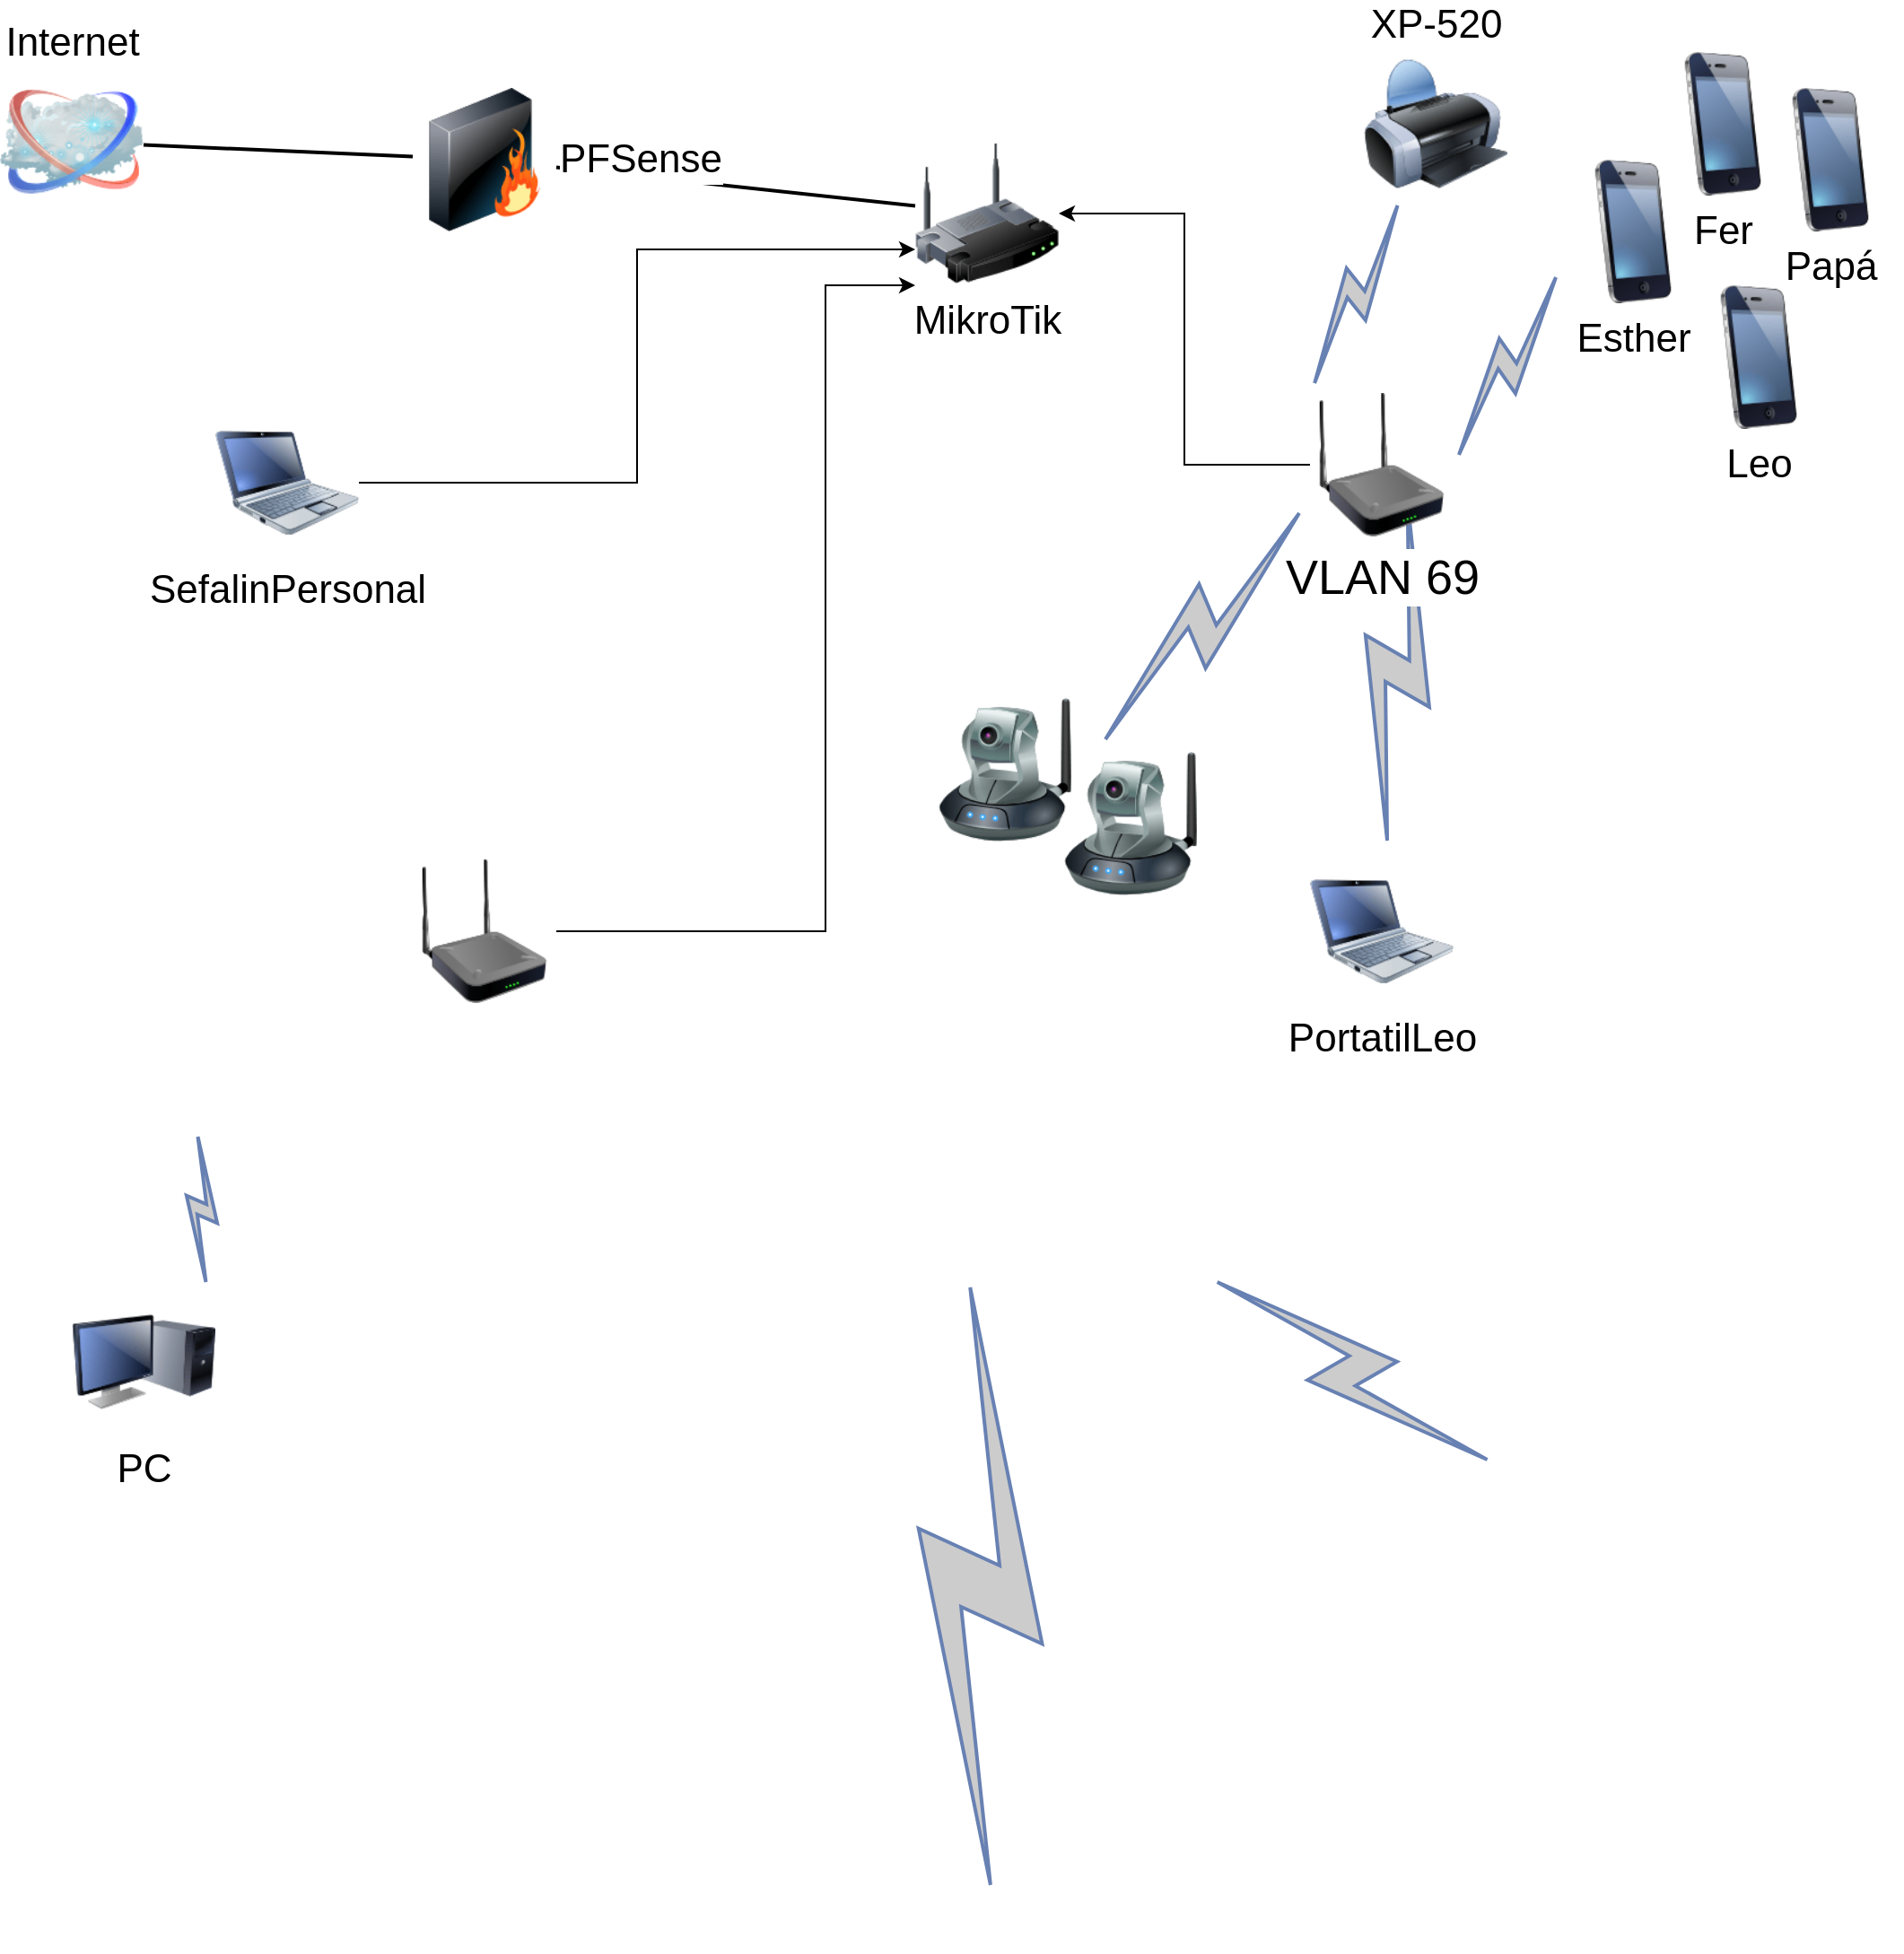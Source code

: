 <mxfile version="13.6.2" type="github">
  <diagram name="Page-1" id="55a83fd1-7818-8e21-69c5-c3457e3827bb">
    <mxGraphModel dx="1727" dy="912" grid="1" gridSize="10" guides="1" tooltips="1" connect="1" arrows="1" fold="1" page="1" pageScale="1" pageWidth="1100" pageHeight="850" background="#ffffff" math="0" shadow="0">
      <root>
        <mxCell id="0" />
        <mxCell id="1" parent="0" />
        <mxCell id="69ecfefc5c41e42c-18" style="edgeStyle=none;rounded=0;html=1;labelBackgroundColor=none;endArrow=none;strokeWidth=2;fontFamily=Verdana;fontSize=22" parent="1" source="69ecfefc5c41e42c-1" target="69ecfefc5c41e42c-3" edge="1">
          <mxGeometry relative="1" as="geometry" />
        </mxCell>
        <mxCell id="69ecfefc5c41e42c-1" value="MikroTik" style="image;html=1;labelBackgroundColor=#ffffff;image=img/lib/clip_art/networking/Wireless_Router_128x128.png;rounded=1;shadow=0;comic=0;strokeWidth=2;fontSize=22" parent="1" vertex="1">
          <mxGeometry x="540" y="80" width="80" height="80" as="geometry" />
        </mxCell>
        <mxCell id="69ecfefc5c41e42c-2" value="Internet" style="image;html=1;labelBackgroundColor=#ffffff;image=img/lib/clip_art/networking/Cloud_128x128.png;rounded=1;shadow=0;comic=0;strokeWidth=2;fontSize=22;labelPosition=center;verticalLabelPosition=top;align=center;verticalAlign=bottom;" parent="1" vertex="1">
          <mxGeometry x="30" y="40" width="80" height="80" as="geometry" />
        </mxCell>
        <mxCell id="69ecfefc5c41e42c-19" style="edgeStyle=none;rounded=0;html=1;labelBackgroundColor=none;endArrow=none;strokeWidth=2;fontFamily=Verdana;fontSize=22" parent="1" source="69ecfefc5c41e42c-3" target="69ecfefc5c41e42c-2" edge="1">
          <mxGeometry relative="1" as="geometry" />
        </mxCell>
        <mxCell id="69ecfefc5c41e42c-3" value="PFSense" style="image;html=1;labelBackgroundColor=#ffffff;image=img/lib/clip_art/networking/Firewall_128x128.png;rounded=1;shadow=0;comic=0;strokeWidth=2;fontSize=22;labelPosition=right;verticalLabelPosition=middle;align=left;verticalAlign=middle;" parent="1" vertex="1">
          <mxGeometry x="260" y="50" width="80" height="80" as="geometry" />
        </mxCell>
        <mxCell id="69ecfefc5c41e42c-5" value="PC" style="image;html=1;labelBackgroundColor=#ffffff;image=img/lib/clip_art/computers/Monitor_Tower_128x128.png;rounded=1;shadow=0;comic=0;strokeWidth=2;fontSize=22" parent="1" vertex="1">
          <mxGeometry x="70" y="720" width="80" height="80" as="geometry" />
        </mxCell>
        <mxCell id="69ecfefc5c41e42c-6" value="XP-520" style="image;html=1;labelBackgroundColor=#ffffff;image=img/lib/clip_art/computers/Printer_128x128.png;rounded=1;shadow=0;comic=0;strokeWidth=2;fontSize=22;labelPosition=center;verticalLabelPosition=top;align=center;verticalAlign=bottom;" parent="1" vertex="1">
          <mxGeometry x="790" y="30" width="80" height="80" as="geometry" />
        </mxCell>
        <mxCell id="69ecfefc5c41e42c-8" value="Esther" style="image;html=1;labelBackgroundColor=#ffffff;image=img/lib/clip_art/telecommunication/iPhone_128x128.png;rounded=1;shadow=0;comic=0;strokeWidth=2;fontSize=22" parent="1" vertex="1">
          <mxGeometry x="900" y="90" width="80" height="80" as="geometry" />
        </mxCell>
        <mxCell id="7vL1APbAjDpzLiSUNagL-12" style="edgeStyle=orthogonalEdgeStyle;rounded=0;orthogonalLoop=1;jettySize=auto;html=1;entryX=0;entryY=0.75;entryDx=0;entryDy=0;" edge="1" parent="1" source="69ecfefc5c41e42c-9" target="69ecfefc5c41e42c-1">
          <mxGeometry relative="1" as="geometry" />
        </mxCell>
        <mxCell id="69ecfefc5c41e42c-9" value="SefalinPersonal" style="image;html=1;labelBackgroundColor=#ffffff;image=img/lib/clip_art/computers/Netbook_128x128.png;rounded=1;shadow=0;comic=0;strokeColor=#000000;strokeWidth=2;fillColor=#FFFFFF;fontSize=22;fontColor=#000000;" parent="1" vertex="1">
          <mxGeometry x="150" y="230" width="80" height="80" as="geometry" />
        </mxCell>
        <mxCell id="69ecfefc5c41e42c-10" value="PortatilLeo" style="image;html=1;labelBackgroundColor=#ffffff;image=img/lib/clip_art/computers/Netbook_128x128.png;rounded=1;shadow=0;comic=0;strokeWidth=2;fontSize=22" parent="1" vertex="1">
          <mxGeometry x="760" y="480" width="80" height="80" as="geometry" />
        </mxCell>
        <mxCell id="69ecfefc5c41e42c-11" value="" style="html=1;fillColor=#CCCCCC;strokeColor=#6881B3;gradientColor=none;gradientDirection=north;strokeWidth=2;shape=mxgraph.networks.comm_link_edge;html=1;labelBackgroundColor=none;endArrow=none;fontFamily=Verdana;fontSize=22;fontColor=#000000;entryX=0;entryY=0;entryDx=0;entryDy=0;" parent="1" source="69ecfefc5c41e42c-6" target="7vL1APbAjDpzLiSUNagL-4" edge="1">
          <mxGeometry width="100" height="100" relative="1" as="geometry">
            <mxPoint x="300" y="390" as="sourcePoint" />
            <mxPoint x="400" y="290" as="targetPoint" />
          </mxGeometry>
        </mxCell>
        <mxCell id="69ecfefc5c41e42c-12" value="" style="html=1;fillColor=#CCCCCC;strokeColor=#6881B3;gradientColor=none;gradientDirection=north;strokeWidth=2;shape=mxgraph.networks.comm_link_edge;html=1;labelBackgroundColor=none;endArrow=none;fontFamily=Verdana;fontSize=22;fontColor=#000000;fontStyle=1" parent="1" source="69ecfefc5c41e42c-5" edge="1">
          <mxGeometry width="100" height="100" relative="1" as="geometry">
            <mxPoint x="320" y="481.957" as="sourcePoint" />
            <mxPoint x="140" y="630" as="targetPoint" />
            <Array as="points">
              <mxPoint x="180" y="680" />
            </Array>
          </mxGeometry>
        </mxCell>
        <mxCell id="69ecfefc5c41e42c-13" value="" style="html=1;fillColor=#CCCCCC;strokeColor=#6881B3;gradientColor=none;gradientDirection=north;strokeWidth=2;shape=mxgraph.networks.comm_link_edge;html=1;labelBackgroundColor=none;endArrow=none;fontFamily=Verdana;fontSize=22;fontColor=#000000;" parent="1" source="69ecfefc5c41e42c-10" edge="1">
          <mxGeometry width="100" height="100" relative="1" as="geometry">
            <mxPoint x="330" y="491.957" as="sourcePoint" />
            <mxPoint x="815" y="270" as="targetPoint" />
          </mxGeometry>
        </mxCell>
        <mxCell id="69ecfefc5c41e42c-14" value="" style="html=1;fillColor=#CCCCCC;strokeColor=#6881B3;gradientColor=none;gradientDirection=north;strokeWidth=2;shape=mxgraph.networks.comm_link_edge;html=1;labelBackgroundColor=none;endArrow=none;fontFamily=Verdana;fontSize=22;fontColor=#000000;" parent="1" edge="1">
          <mxGeometry width="100" height="100" relative="1" as="geometry">
            <mxPoint x="582.581" y="1070" as="sourcePoint" />
            <mxPoint x="570" y="700" as="targetPoint" />
            <Array as="points">
              <mxPoint x="420" y="820" />
            </Array>
          </mxGeometry>
        </mxCell>
        <mxCell id="69ecfefc5c41e42c-15" value="" style="html=1;fillColor=#CCCCCC;strokeColor=#6881B3;gradientColor=none;gradientDirection=north;strokeWidth=2;shape=mxgraph.networks.comm_link_edge;html=1;labelBackgroundColor=none;endArrow=none;fontFamily=Verdana;fontSize=22;fontColor=#000000;" parent="1" edge="1">
          <mxGeometry width="100" height="100" relative="1" as="geometry">
            <mxPoint x="867.119" y="820" as="sourcePoint" />
            <mxPoint x="700" y="710" as="targetPoint" />
            <Array as="points">
              <mxPoint x="650" y="910" />
            </Array>
          </mxGeometry>
        </mxCell>
        <mxCell id="69ecfefc5c41e42c-16" value="" style="html=1;fillColor=#CCCCCC;strokeColor=#6881B3;gradientColor=none;gradientDirection=north;strokeWidth=2;shape=mxgraph.networks.comm_link_edge;html=1;labelBackgroundColor=none;endArrow=none;fontFamily=Verdana;fontSize=22;fontColor=#000000;entryX=1;entryY=0.5;entryDx=0;entryDy=0;exitX=0;exitY=0.75;exitDx=0;exitDy=0;" parent="1" source="69ecfefc5c41e42c-8" target="7vL1APbAjDpzLiSUNagL-4" edge="1">
          <mxGeometry width="100" height="100" relative="1" as="geometry">
            <mxPoint x="950" y="200" as="sourcePoint" />
            <mxPoint x="510" y="548.043" as="targetPoint" />
          </mxGeometry>
        </mxCell>
        <mxCell id="7vL1APbAjDpzLiSUNagL-5" style="edgeStyle=orthogonalEdgeStyle;rounded=0;orthogonalLoop=1;jettySize=auto;html=1;entryX=1;entryY=0.5;entryDx=0;entryDy=0;" edge="1" parent="1" source="7vL1APbAjDpzLiSUNagL-4" target="69ecfefc5c41e42c-1">
          <mxGeometry relative="1" as="geometry" />
        </mxCell>
        <mxCell id="7vL1APbAjDpzLiSUNagL-4" value="&lt;font style=&quot;font-size: 27px&quot;&gt;VLAN 69&lt;/font&gt;" style="image;html=1;image=img/lib/clip_art/networking/Repeater_128x128.png" vertex="1" parent="1">
          <mxGeometry x="760" y="220" width="80" height="80" as="geometry" />
        </mxCell>
        <mxCell id="7vL1APbAjDpzLiSUNagL-6" value="" style="image;html=1;image=img/lib/clip_art/networking/Ip_Camera_128x128.png" vertex="1" parent="1">
          <mxGeometry x="620" y="420" width="80" height="80" as="geometry" />
        </mxCell>
        <mxCell id="7vL1APbAjDpzLiSUNagL-7" value="" style="html=1;fillColor=#CCCCCC;strokeColor=#6881B3;gradientColor=none;gradientDirection=north;strokeWidth=2;shape=mxgraph.networks.comm_link_edge;html=1;labelBackgroundColor=none;endArrow=none;fontFamily=Verdana;fontSize=22;fontColor=#000000;entryX=0;entryY=0.75;entryDx=0;entryDy=0;exitX=0.25;exitY=0;exitDx=0;exitDy=0;" edge="1" parent="1" source="7vL1APbAjDpzLiSUNagL-6" target="7vL1APbAjDpzLiSUNagL-4">
          <mxGeometry width="100" height="100" relative="1" as="geometry">
            <mxPoint x="899.091" y="300" as="sourcePoint" />
            <mxPoint x="940" y="120.0" as="targetPoint" />
            <Array as="points">
              <mxPoint x="850" y="310" />
              <mxPoint x="810" y="180" />
            </Array>
          </mxGeometry>
        </mxCell>
        <mxCell id="7vL1APbAjDpzLiSUNagL-9" value="" style="image;html=1;image=img/lib/clip_art/networking/Ip_Camera_128x128.png" vertex="1" parent="1">
          <mxGeometry x="550" y="390" width="80" height="80" as="geometry" />
        </mxCell>
        <mxCell id="7vL1APbAjDpzLiSUNagL-11" style="edgeStyle=orthogonalEdgeStyle;rounded=0;orthogonalLoop=1;jettySize=auto;html=1;entryX=0;entryY=1;entryDx=0;entryDy=0;" edge="1" parent="1" source="7vL1APbAjDpzLiSUNagL-10" target="69ecfefc5c41e42c-1">
          <mxGeometry relative="1" as="geometry">
            <Array as="points">
              <mxPoint x="490" y="520" />
              <mxPoint x="490" y="160" />
            </Array>
          </mxGeometry>
        </mxCell>
        <mxCell id="7vL1APbAjDpzLiSUNagL-10" value="" style="image;html=1;image=img/lib/clip_art/networking/Repeater_128x128.png" vertex="1" parent="1">
          <mxGeometry x="260" y="480" width="80" height="80" as="geometry" />
        </mxCell>
        <mxCell id="7vL1APbAjDpzLiSUNagL-13" value="Fer" style="image;html=1;labelBackgroundColor=#ffffff;image=img/lib/clip_art/telecommunication/iPhone_128x128.png;rounded=1;shadow=0;comic=0;strokeWidth=2;fontSize=22" vertex="1" parent="1">
          <mxGeometry x="950" y="30" width="80" height="80" as="geometry" />
        </mxCell>
        <mxCell id="7vL1APbAjDpzLiSUNagL-14" value="Leo" style="image;html=1;labelBackgroundColor=#ffffff;image=img/lib/clip_art/telecommunication/iPhone_128x128.png;rounded=1;shadow=0;comic=0;strokeWidth=2;fontSize=22" vertex="1" parent="1">
          <mxGeometry x="970" y="160" width="80" height="80" as="geometry" />
        </mxCell>
        <mxCell id="7vL1APbAjDpzLiSUNagL-16" value="Papá" style="image;html=1;labelBackgroundColor=#ffffff;image=img/lib/clip_art/telecommunication/iPhone_128x128.png;rounded=1;shadow=0;comic=0;strokeWidth=2;fontSize=22" vertex="1" parent="1">
          <mxGeometry x="1010" y="50" width="80" height="80" as="geometry" />
        </mxCell>
      </root>
    </mxGraphModel>
  </diagram>
</mxfile>
